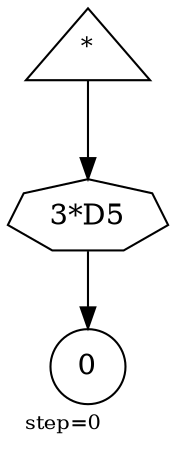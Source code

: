 digraph {
  graph  [labelloc=bottom,labeljust=left,fontsize="10",label="step=0"];
  "424" [shape=circle,peripheries="1",label=<0>,labelfontcolor=black,color=black];
  "425" [shape=triangle,peripheries="1",label=<<SUP>*</SUP>>,labelfontcolor=black,color=black];
  "455" [label=<3*D5>,peripheries="1",color=black,shape=septagon];
  "425" -> "455" [color=black];
  "455" -> "424" [color=black];
}